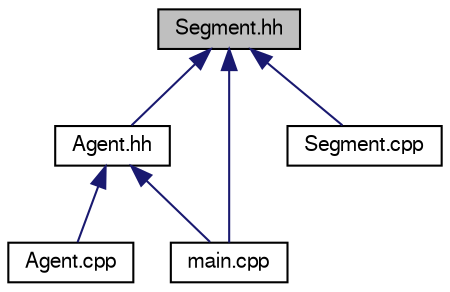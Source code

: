 digraph G
{
  edge [fontname="FreeSans",fontsize="10",labelfontname="FreeSans",labelfontsize="10"];
  node [fontname="FreeSans",fontsize="10",shape=record];
  Node1 [label="Segment.hh",height=0.2,width=0.4,color="black", fillcolor="grey75", style="filled" fontcolor="black"];
  Node1 -> Node2 [dir=back,color="midnightblue",fontsize="10",style="solid",fontname="FreeSans"];
  Node2 [label="Agent.hh",height=0.2,width=0.4,color="black", fillcolor="white", style="filled",URL="$Agent_8hh.html",tooltip="Zawiera opis klasy Agent."];
  Node2 -> Node3 [dir=back,color="midnightblue",fontsize="10",style="solid",fontname="FreeSans"];
  Node3 [label="Agent.cpp",height=0.2,width=0.4,color="black", fillcolor="white", style="filled",URL="$Agent_8cpp.html",tooltip="Zawiera implementacje klasy Agent."];
  Node2 -> Node4 [dir=back,color="midnightblue",fontsize="10",style="solid",fontname="FreeSans"];
  Node4 [label="main.cpp",height=0.2,width=0.4,color="black", fillcolor="white", style="filled",URL="$main_8cpp.html"];
  Node1 -> Node4 [dir=back,color="midnightblue",fontsize="10",style="solid",fontname="FreeSans"];
  Node1 -> Node5 [dir=back,color="midnightblue",fontsize="10",style="solid",fontname="FreeSans"];
  Node5 [label="Segment.cpp",height=0.2,width=0.4,color="black", fillcolor="white", style="filled",URL="$Segment_8cpp.html",tooltip="Zawiera implementacje klasy Segment."];
}
